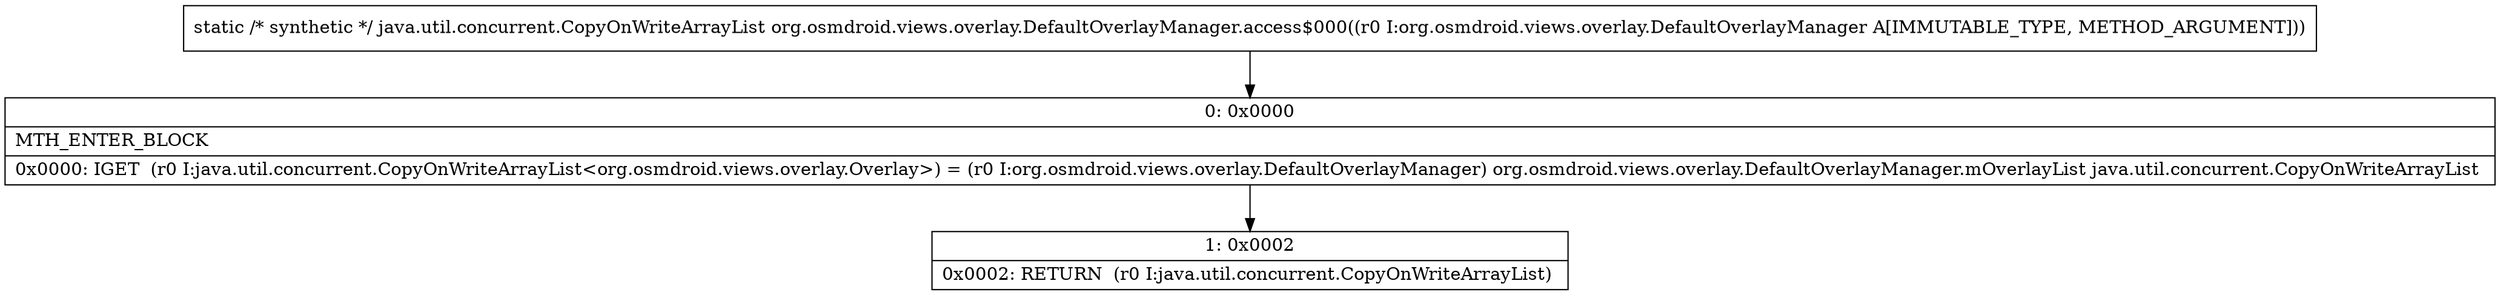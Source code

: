 digraph "CFG fororg.osmdroid.views.overlay.DefaultOverlayManager.access$000(Lorg\/osmdroid\/views\/overlay\/DefaultOverlayManager;)Ljava\/util\/concurrent\/CopyOnWriteArrayList;" {
Node_0 [shape=record,label="{0\:\ 0x0000|MTH_ENTER_BLOCK\l|0x0000: IGET  (r0 I:java.util.concurrent.CopyOnWriteArrayList\<org.osmdroid.views.overlay.Overlay\>) = (r0 I:org.osmdroid.views.overlay.DefaultOverlayManager) org.osmdroid.views.overlay.DefaultOverlayManager.mOverlayList java.util.concurrent.CopyOnWriteArrayList \l}"];
Node_1 [shape=record,label="{1\:\ 0x0002|0x0002: RETURN  (r0 I:java.util.concurrent.CopyOnWriteArrayList) \l}"];
MethodNode[shape=record,label="{static \/* synthetic *\/ java.util.concurrent.CopyOnWriteArrayList org.osmdroid.views.overlay.DefaultOverlayManager.access$000((r0 I:org.osmdroid.views.overlay.DefaultOverlayManager A[IMMUTABLE_TYPE, METHOD_ARGUMENT])) }"];
MethodNode -> Node_0;
Node_0 -> Node_1;
}

